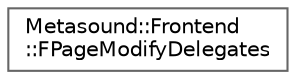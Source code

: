 digraph "Graphical Class Hierarchy"
{
 // INTERACTIVE_SVG=YES
 // LATEX_PDF_SIZE
  bgcolor="transparent";
  edge [fontname=Helvetica,fontsize=10,labelfontname=Helvetica,labelfontsize=10];
  node [fontname=Helvetica,fontsize=10,shape=box,height=0.2,width=0.4];
  rankdir="LR";
  Node0 [id="Node000000",label="Metasound::Frontend\l::FPageModifyDelegates",height=0.2,width=0.4,color="grey40", fillcolor="white", style="filled",URL="$d3/d99/structMetasound_1_1Frontend_1_1FPageModifyDelegates.html",tooltip=" "];
}
